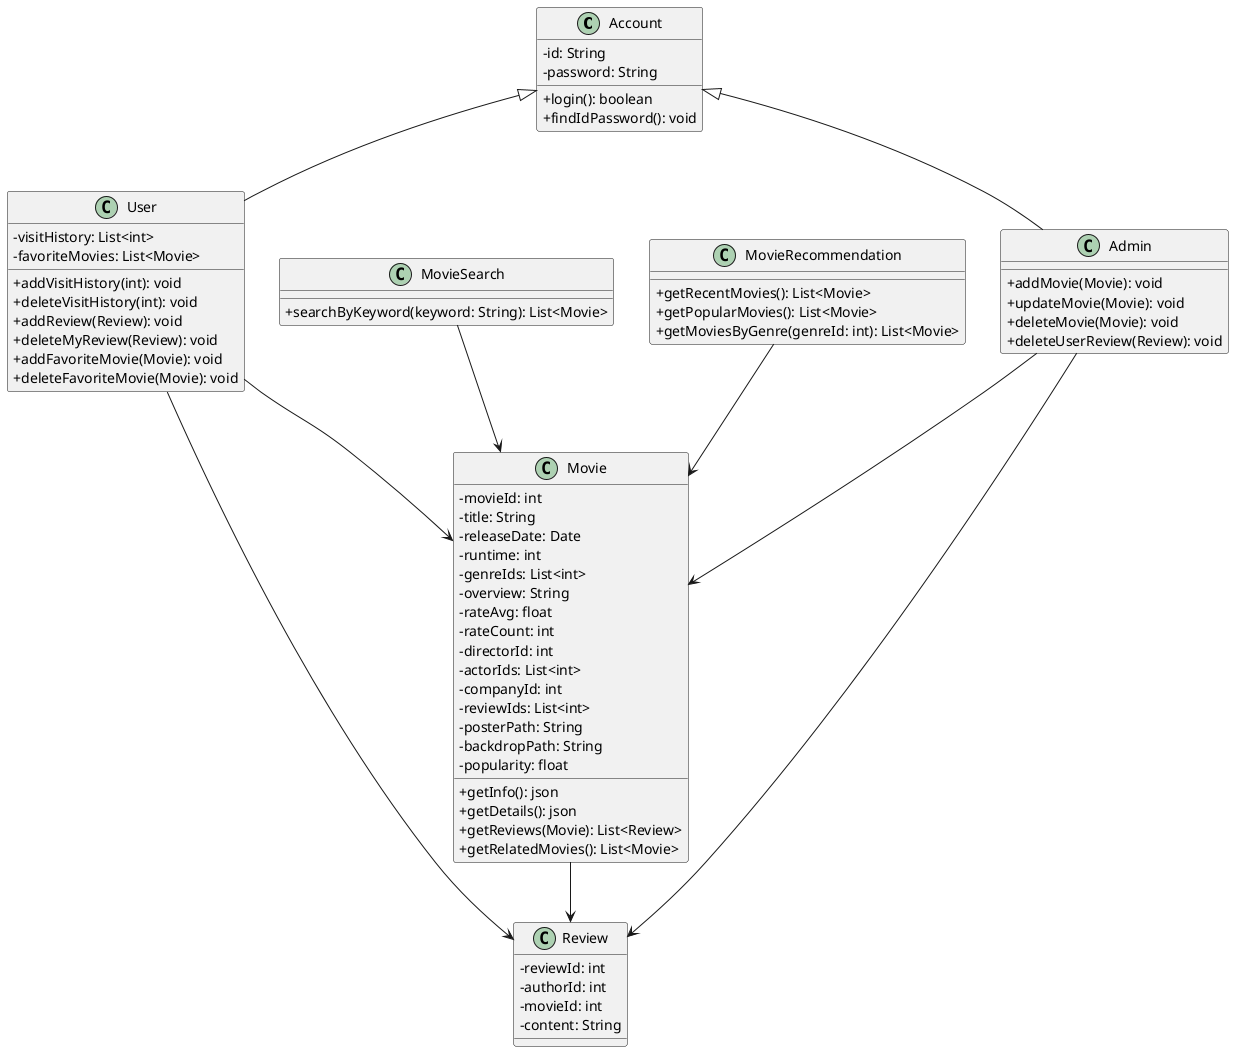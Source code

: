 @startuml

skinparam classAttributeIconSize 0

class Account {
    - id: String
    - password: String

    + login(): boolean
    + findIdPassword(): void
}

class User {
    - visitHistory: List<int>
    - favoriteMovies: List<Movie>

    + addVisitHistory(int): void
    + deleteVisitHistory(int): void
    + addReview(Review): void
    + deleteMyReview(Review): void
    + addFavoriteMovie(Movie): void
    + deleteFavoriteMovie(Movie): void
}

class Admin {
    + addMovie(Movie): void
    + updateMovie(Movie): void
    + deleteMovie(Movie): void
    + deleteUserReview(Review): void
}

class Review {
    - reviewId: int
    - authorId: int
    - movieId: int
    - content: String
}

class Movie {
    - movieId: int
    - title: String
    - releaseDate: Date
    - runtime: int
    - genreIds: List<int>
    - overview: String
    - rateAvg: float
    - rateCount: int
    - directorId: int
    - actorIds: List<int>
    - companyId: int
    - reviewIds: List<int>
    - posterPath: String
    - backdropPath: String
    - popularity: float

    + getInfo(): json
    + getDetails(): json
    + getReviews(Movie): List<Review>
    + getRelatedMovies(): List<Movie>
}

class MovieSearch {
    + searchByKeyword(keyword: String): List<Movie>
}

class MovieRecommendation {
    + getRecentMovies(): List<Movie>
    + getPopularMovies(): List<Movie>
    + getMoviesByGenre(genreId: int): List<Movie>
}

Account ^-- User
Account ^-- Admin

User --> Movie
User --> Review

Admin --> Movie
Admin --> Review

Movie --> Review

MovieSearch --> Movie

MovieRecommendation --> Movie

@enduml
